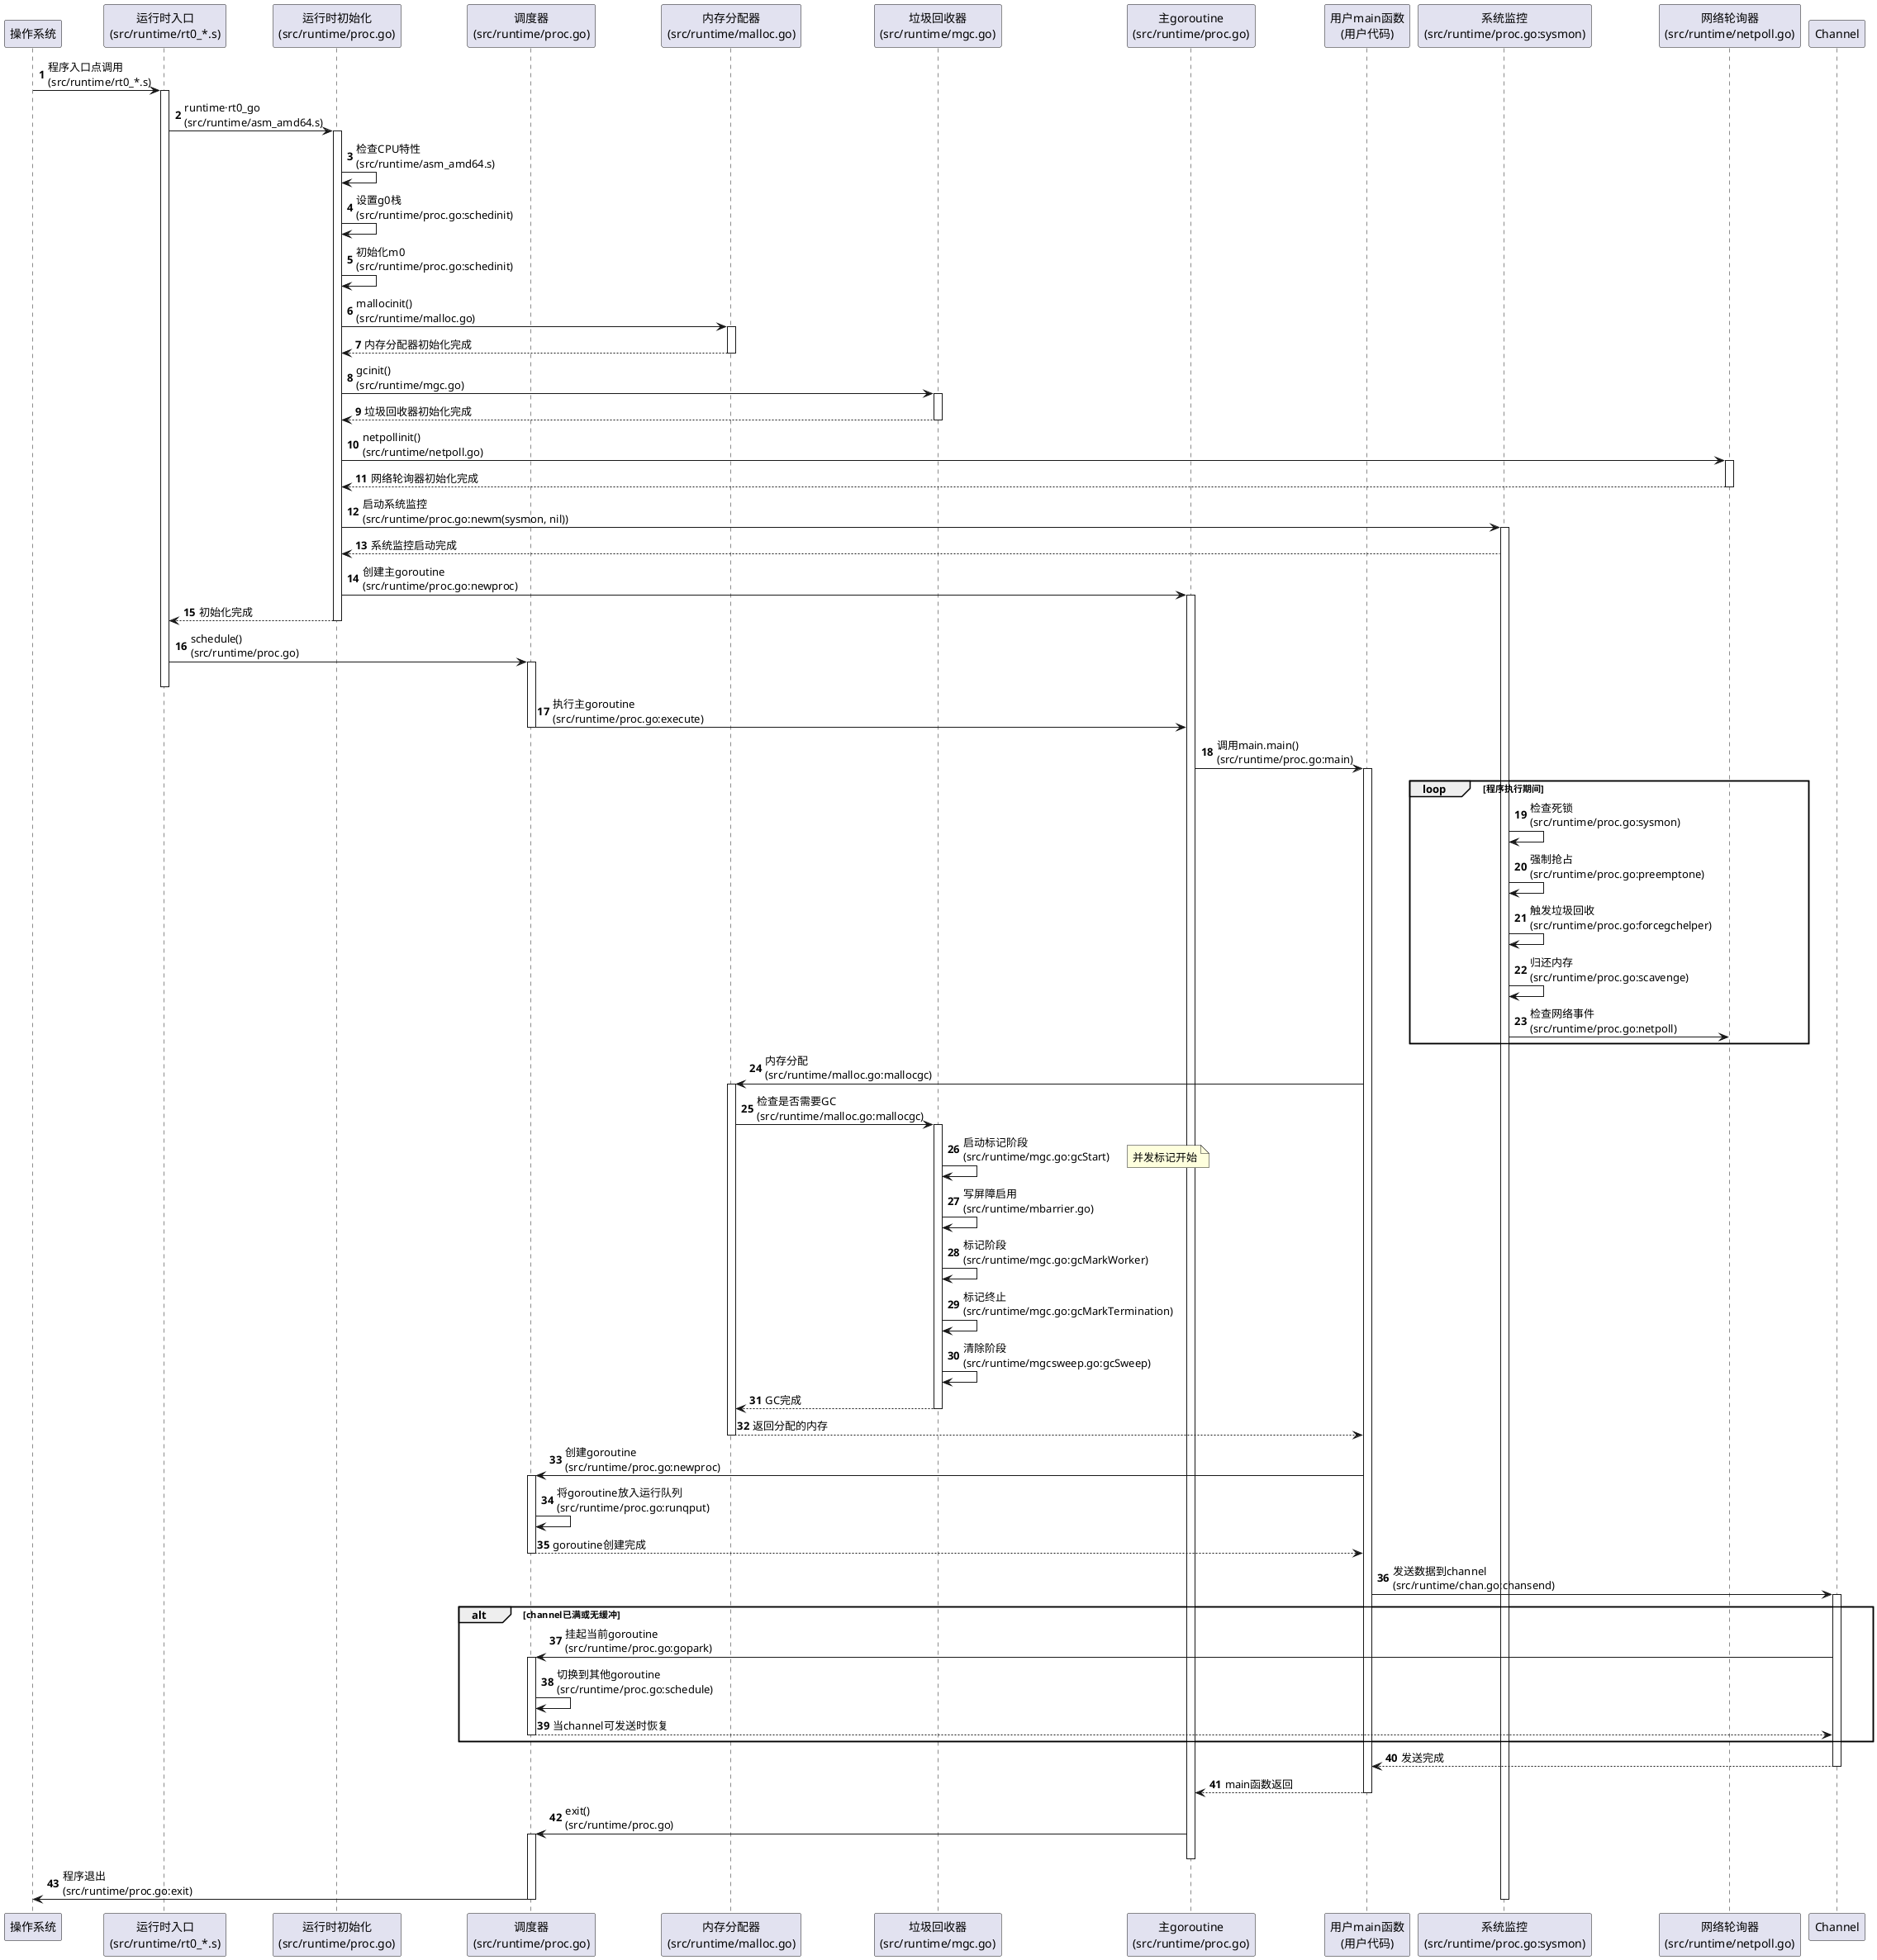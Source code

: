 @startuml Go运行时执行时序图

autonumber

' 参与者定义
participant "操作系统" as OS
participant "运行时入口\n(src/runtime/rt0_*.s)" as RT0
participant "运行时初始化\n(src/runtime/proc.go)" as RTInit
participant "调度器\n(src/runtime/proc.go)" as Scheduler
participant "内存分配器\n(src/runtime/malloc.go)" as Malloc
participant "垃圾回收器\n(src/runtime/mgc.go)" as GC
participant "主goroutine\n(src/runtime/proc.go)" as MainG
participant "用户main函数\n(用户代码)" as UserMain
participant "系统监控\n(src/runtime/proc.go:sysmon)" as SysMon
participant "网络轮询器\n(src/runtime/netpoll.go)" as NetPoll

' 启动序列
OS -> RT0: 程序入口点调用\n(src/runtime/rt0_*.s)
activate RT0

RT0 -> RTInit: runtime·rt0_go\n(src/runtime/asm_amd64.s)
activate RTInit

RTInit -> RTInit: 检查CPU特性\n(src/runtime/asm_amd64.s)
RTInit -> RTInit: 设置g0栈\n(src/runtime/proc.go:schedinit)
RTInit -> RTInit: 初始化m0\n(src/runtime/proc.go:schedinit)

RTInit -> Malloc: mallocinit()\n(src/runtime/malloc.go)
activate Malloc
Malloc --> RTInit: 内存分配器初始化完成
deactivate Malloc

RTInit -> GC: gcinit()\n(src/runtime/mgc.go)
activate GC
GC --> RTInit: 垃圾回收器初始化完成
deactivate GC

RTInit -> NetPoll: netpollinit()\n(src/runtime/netpoll.go)
activate NetPoll
NetPoll --> RTInit: 网络轮询器初始化完成
deactivate NetPoll

RTInit -> SysMon: 启动系统监控\n(src/runtime/proc.go:newm(sysmon, nil))
activate SysMon
SysMon --> RTInit: 系统监控启动完成

RTInit -> MainG: 创建主goroutine\n(src/runtime/proc.go:newproc)
activate MainG
RTInit --> RT0: 初始化完成
deactivate RTInit

RT0 -> Scheduler: schedule()\n(src/runtime/proc.go)
activate Scheduler
deactivate RT0

Scheduler -> MainG: 执行主goroutine\n(src/runtime/proc.go:execute)
deactivate Scheduler

MainG -> UserMain: 调用main.main()\n(src/runtime/proc.go:main)
activate UserMain

' 运行时循环
loop 程序执行期间
  SysMon -> SysMon: 检查死锁\n(src/runtime/proc.go:sysmon)
  SysMon -> SysMon: 强制抢占\n(src/runtime/proc.go:preemptone)
  SysMon -> SysMon: 触发垃圾回收\n(src/runtime/proc.go:forcegchelper)
  SysMon -> SysMon: 归还内存\n(src/runtime/proc.go:scavenge)
  SysMon -> NetPoll: 检查网络事件\n(src/runtime/proc.go:netpoll)
end

' 垃圾回收触发
UserMain -> Malloc: 内存分配\n(src/runtime/malloc.go:mallocgc)
activate Malloc

Malloc -> GC: 检查是否需要GC\n(src/runtime/malloc.go:mallocgc)
activate GC

GC -> GC: 启动标记阶段\n(src/runtime/mgc.go:gcStart)
note right: 并发标记开始

GC -> GC: 写屏障启用\n(src/runtime/mbarrier.go)
GC -> GC: 标记阶段\n(src/runtime/mgc.go:gcMarkWorker)
GC -> GC: 标记终止\n(src/runtime/mgc.go:gcMarkTermination)
GC -> GC: 清除阶段\n(src/runtime/mgcsweep.go:gcSweep)

GC --> Malloc: GC完成
deactivate GC

Malloc --> UserMain: 返回分配的内存
deactivate Malloc

' 创建goroutine
UserMain -> Scheduler: 创建goroutine\n(src/runtime/proc.go:newproc)
activate Scheduler

Scheduler -> Scheduler: 将goroutine放入运行队列\n(src/runtime/proc.go:runqput)
Scheduler --> UserMain: goroutine创建完成
deactivate Scheduler

' channel操作
UserMain -> Channel: 发送数据到channel\n(src/runtime/chan.go:chansend)
activate Channel

alt channel已满或无缓冲
  Channel -> Scheduler: 挂起当前goroutine\n(src/runtime/proc.go:gopark)
  activate Scheduler
  Scheduler -> Scheduler: 切换到其他goroutine\n(src/runtime/proc.go:schedule)
  Scheduler --> Channel: 当channel可发送时恢复
  deactivate Scheduler
end

Channel --> UserMain: 发送完成
deactivate Channel

' 程序结束
UserMain --> MainG: main函数返回
deactivate UserMain

MainG -> Scheduler: exit()\n(src/runtime/proc.go)
activate Scheduler
deactivate MainG

Scheduler -> OS: 程序退出\n(src/runtime/proc.go:exit)
deactivate Scheduler
deactivate SysMon

@enduml
